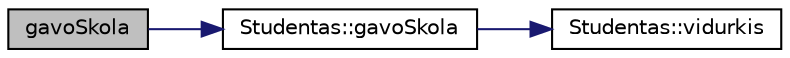 digraph "gavoSkola"
{
 // LATEX_PDF_SIZE
  edge [fontname="Helvetica",fontsize="10",labelfontname="Helvetica",labelfontsize="10"];
  node [fontname="Helvetica",fontsize="10",shape=record];
  rankdir="LR";
  Node1 [label="gavoSkola",height=0.2,width=0.4,color="black", fillcolor="grey75", style="filled", fontcolor="black",tooltip=" "];
  Node1 -> Node2 [color="midnightblue",fontsize="10",style="solid",fontname="Helvetica"];
  Node2 [label="Studentas::gavoSkola",height=0.2,width=0.4,color="black", fillcolor="white", style="filled",URL="$class_studentas.html#a4671e8f8ec0920ee9af8a44d2d01fccc",tooltip=" "];
  Node2 -> Node3 [color="midnightblue",fontsize="10",style="solid",fontname="Helvetica"];
  Node3 [label="Studentas::vidurkis",height=0.2,width=0.4,color="black", fillcolor="white", style="filled",URL="$class_studentas.html#a36d574552380700aebdc209126673b0c",tooltip=" "];
}

